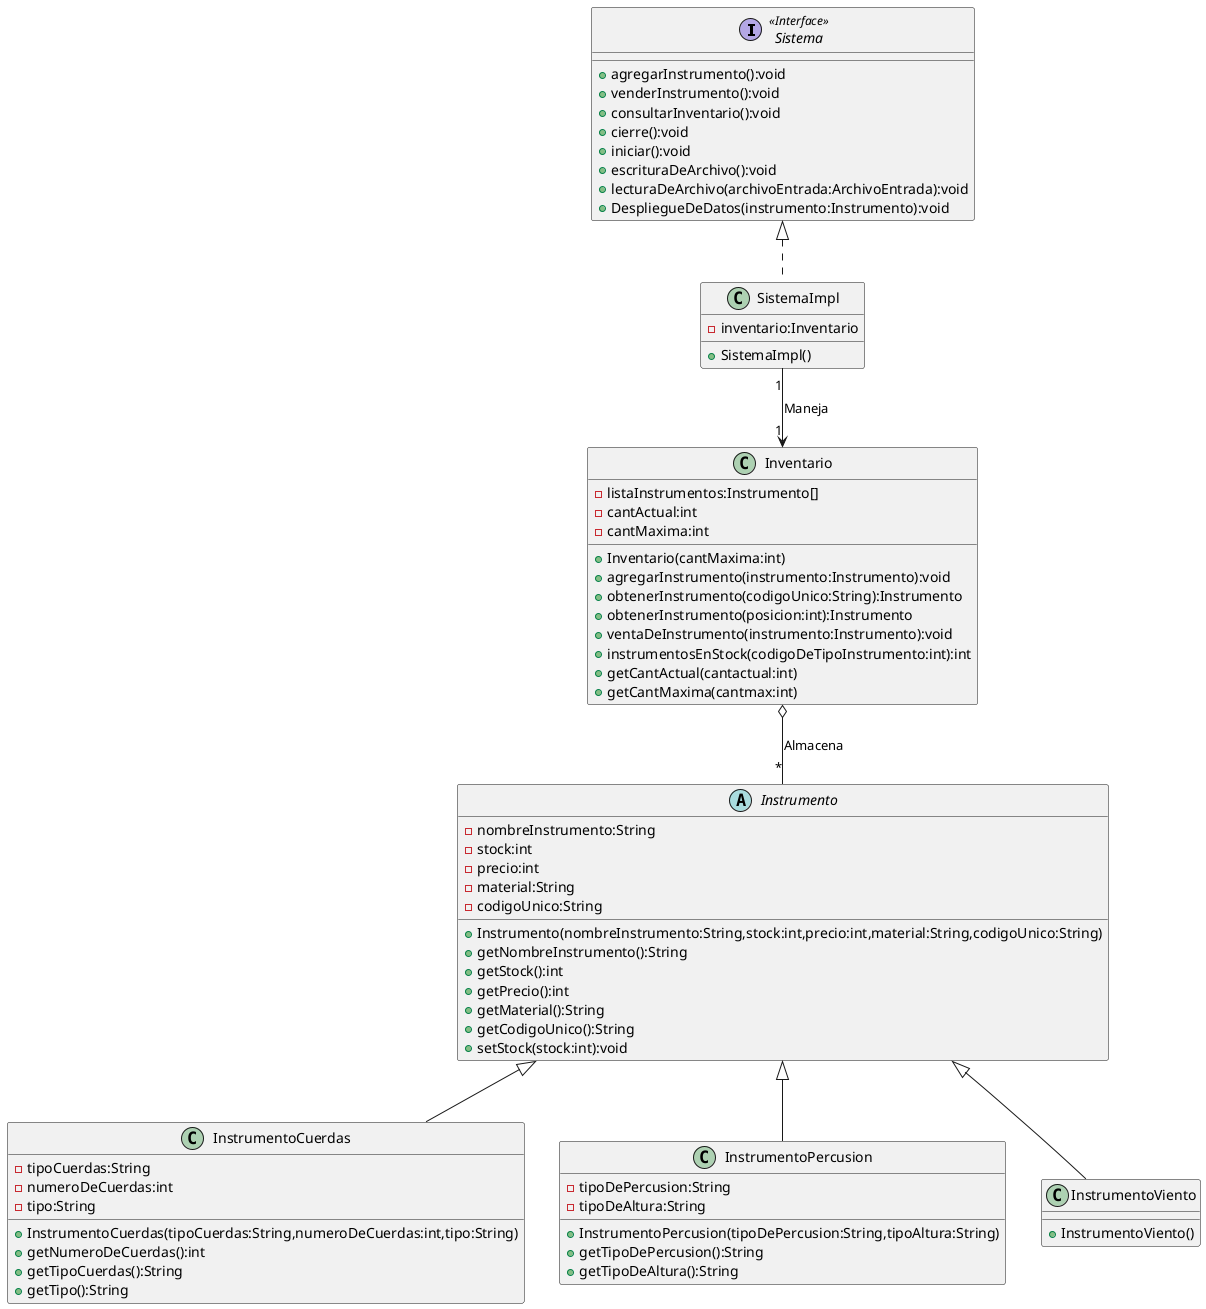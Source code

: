 @startuml
interface Sistema <<Interface>>{

+agregarInstrumento():void
+venderInstrumento():void
+consultarInventario():void
+cierre():void
+iniciar():void
+escrituraDeArchivo():void
+lecturaDeArchivo(archivoEntrada:ArchivoEntrada):void
+DespliegueDeDatos(instrumento:Instrumento):void
}


class SistemaImpl implements Sistema{
-inventario:Inventario
+SistemaImpl()
}

abstract class Instrumento{
-nombreInstrumento:String
-stock:int
-precio:int
-material:String
-codigoUnico:String
+Instrumento(nombreInstrumento:String,stock:int,precio:int,material:String,codigoUnico:String)
+getNombreInstrumento():String
+getStock():int
+getPrecio():int
+getMaterial():String
+getCodigoUnico():String
+setStock(stock:int):void
}

class Inventario {
-listaInstrumentos:Instrumento[]
-cantActual:int
-cantMaxima:int
+Inventario(cantMaxima:int)
+agregarInstrumento(instrumento:Instrumento):void
+obtenerInstrumento(codigoUnico:String):Instrumento
+obtenerInstrumento(posicion:int):Instrumento
+ventaDeInstrumento(instrumento:Instrumento):void
+instrumentosEnStock(codigoDeTipoInstrumento:int):int
+getCantActual(cantactual:int)
+getCantMaxima(cantmax:int)
}

class InstrumentoCuerdas extends Instrumento{
-tipoCuerdas:String
-numeroDeCuerdas:int
-tipo:String
+InstrumentoCuerdas(tipoCuerdas:String,numeroDeCuerdas:int,tipo:String)
+getNumeroDeCuerdas():int
+getTipoCuerdas():String
+getTipo():String
}


class InstrumentoPercusion extends Instrumento {
-tipoDePercusion:String
-tipoDeAltura:String
+InstrumentoPercusion(tipoDePercusion:String,tipoAltura:String)
+getTipoDePercusion():String
+getTipoDeAltura():String
}

class InstrumentoViento extends Instrumento{
+InstrumentoViento()
}


SistemaImpl "1" --> "1" Inventario: Maneja
Inventario o-- "*" Instrumento: Almacena
@enduml